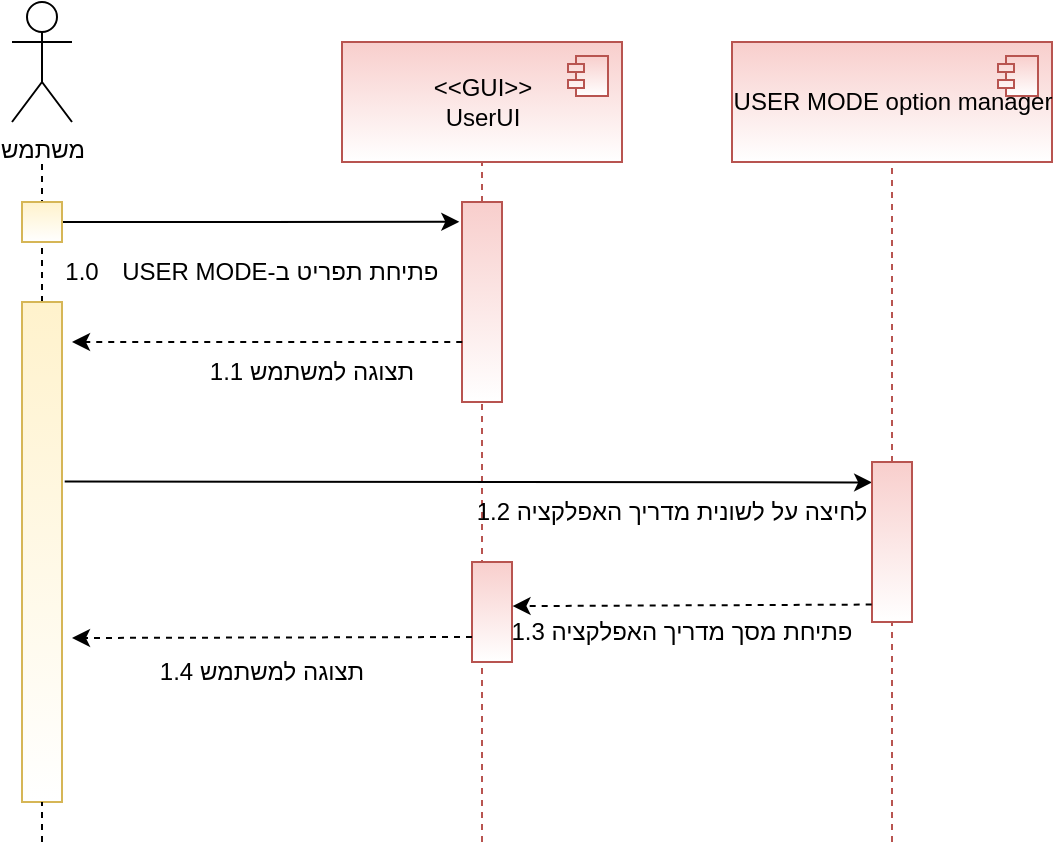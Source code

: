 <mxfile version="16.5.1" type="device"><diagram id="NQNrdyokiaG8pjqe4-te" name="Page-1"><mxGraphModel dx="1038" dy="649" grid="1" gridSize="10" guides="1" tooltips="1" connect="1" arrows="1" fold="1" page="1" pageScale="1" pageWidth="850" pageHeight="1100" math="0" shadow="0"><root><mxCell id="0"/><mxCell id="1" parent="0"/><mxCell id="AaOAH2jstlv7ZCyAOt1M-46" value="משתמש" style="shape=umlActor;verticalLabelPosition=bottom;verticalAlign=top;html=1;outlineConnect=0;gradientColor=#ffffff;" parent="1" vertex="1"><mxGeometry x="40" y="40" width="30" height="60" as="geometry"/></mxCell><mxCell id="AaOAH2jstlv7ZCyAOt1M-47" value="" style="endArrow=none;dashed=1;html=1;rounded=0;startArrow=none;" parent="1" source="AaOAH2jstlv7ZCyAOt1M-55" edge="1"><mxGeometry width="50" height="50" relative="1" as="geometry"><mxPoint x="55" y="500" as="sourcePoint"/><mxPoint x="55" y="120" as="targetPoint"/></mxGeometry></mxCell><mxCell id="AaOAH2jstlv7ZCyAOt1M-48" value="" style="endArrow=none;dashed=1;html=1;rounded=0;entryX=0.5;entryY=1;entryDx=0;entryDy=0;fillColor=#f8cecc;strokeColor=#b85450;startArrow=none;" parent="1" source="AaOAH2jstlv7ZCyAOt1M-52" edge="1"><mxGeometry width="50" height="50" relative="1" as="geometry"><mxPoint x="275" y="510" as="sourcePoint"/><mxPoint x="275" y="120" as="targetPoint"/></mxGeometry></mxCell><mxCell id="AaOAH2jstlv7ZCyAOt1M-49" value="" style="endArrow=none;dashed=1;html=1;rounded=0;entryX=0.5;entryY=1;entryDx=0;entryDy=0;fillColor=#f8cecc;strokeColor=#b85450;startArrow=none;" parent="1" source="AaOAH2jstlv7ZCyAOt1M-68" edge="1"><mxGeometry width="50" height="50" relative="1" as="geometry"><mxPoint x="475" y="520" as="sourcePoint"/><mxPoint x="480" y="120" as="targetPoint"/></mxGeometry></mxCell><mxCell id="AaOAH2jstlv7ZCyAOt1M-50" style="edgeStyle=orthogonalEdgeStyle;rounded=0;orthogonalLoop=1;jettySize=auto;html=1;entryX=-0.067;entryY=0.099;entryDx=0;entryDy=0;entryPerimeter=0;" parent="1" source="AaOAH2jstlv7ZCyAOt1M-51" target="AaOAH2jstlv7ZCyAOt1M-52" edge="1"><mxGeometry relative="1" as="geometry"><mxPoint x="200" y="154" as="targetPoint"/></mxGeometry></mxCell><mxCell id="AaOAH2jstlv7ZCyAOt1M-51" value="" style="rounded=0;whiteSpace=wrap;html=1;fillColor=#fff2cc;strokeColor=#d6b656;gradientColor=#ffffff;" parent="1" vertex="1"><mxGeometry x="45" y="140" width="20" height="20" as="geometry"/></mxCell><mxCell id="AaOAH2jstlv7ZCyAOt1M-52" value="" style="rounded=0;whiteSpace=wrap;html=1;fillColor=#f8cecc;strokeColor=#b85450;gradientColor=#ffffff;" parent="1" vertex="1"><mxGeometry x="265" y="140" width="20" height="100" as="geometry"/></mxCell><mxCell id="AaOAH2jstlv7ZCyAOt1M-53" value="" style="endArrow=none;dashed=1;html=1;rounded=0;entryX=0.5;entryY=1;entryDx=0;entryDy=0;fillColor=#f8cecc;strokeColor=#b85450;" parent="1" target="AaOAH2jstlv7ZCyAOt1M-52" edge="1"><mxGeometry width="50" height="50" relative="1" as="geometry"><mxPoint x="275" y="460" as="sourcePoint"/><mxPoint x="275" y="120" as="targetPoint"/></mxGeometry></mxCell><mxCell id="AaOAH2jstlv7ZCyAOt1M-54" value="פתיחת תפריט ב-USER MODE&amp;nbsp;" style="text;html=1;strokeColor=none;fillColor=none;align=center;verticalAlign=middle;whiteSpace=wrap;rounded=0;textDirection=rtl;" parent="1" vertex="1"><mxGeometry x="90" y="160" width="165" height="30" as="geometry"/></mxCell><mxCell id="AaOAH2jstlv7ZCyAOt1M-55" value="" style="rounded=0;whiteSpace=wrap;html=1;fillColor=#fff2cc;strokeColor=#d6b656;gradientColor=#ffffff;" parent="1" vertex="1"><mxGeometry x="45" y="190" width="20" height="250" as="geometry"/></mxCell><mxCell id="AaOAH2jstlv7ZCyAOt1M-56" value="" style="endArrow=none;dashed=1;html=1;rounded=0;" parent="1" target="AaOAH2jstlv7ZCyAOt1M-55" edge="1"><mxGeometry width="50" height="50" relative="1" as="geometry"><mxPoint x="55" y="460" as="sourcePoint"/><mxPoint x="55" y="120" as="targetPoint"/></mxGeometry></mxCell><mxCell id="AaOAH2jstlv7ZCyAOt1M-57" value="" style="endArrow=classic;html=1;rounded=0;exitX=0.006;exitY=0.7;exitDx=0;exitDy=0;exitPerimeter=0;dashed=1;" parent="1" source="AaOAH2jstlv7ZCyAOt1M-52" edge="1"><mxGeometry width="50" height="50" relative="1" as="geometry"><mxPoint x="250" y="209" as="sourcePoint"/><mxPoint x="70" y="210" as="targetPoint"/></mxGeometry></mxCell><mxCell id="AaOAH2jstlv7ZCyAOt1M-58" value="תצוגה למשתמש 1.1" style="text;html=1;strokeColor=none;fillColor=none;align=center;verticalAlign=middle;whiteSpace=wrap;rounded=0;textDirection=rtl;" parent="1" vertex="1"><mxGeometry x="135" y="210" width="110" height="30" as="geometry"/></mxCell><mxCell id="AaOAH2jstlv7ZCyAOt1M-60" value="" style="endArrow=classic;html=1;rounded=0;entryX=0.004;entryY=0.128;entryDx=0;entryDy=0;entryPerimeter=0;exitX=1.067;exitY=0.359;exitDx=0;exitDy=0;exitPerimeter=0;" parent="1" source="AaOAH2jstlv7ZCyAOt1M-55" target="AaOAH2jstlv7ZCyAOt1M-68" edge="1"><mxGeometry width="50" height="50" relative="1" as="geometry"><mxPoint x="125" y="299" as="sourcePoint"/><mxPoint x="465" y="283" as="targetPoint"/></mxGeometry></mxCell><mxCell id="AaOAH2jstlv7ZCyAOt1M-61" value="לחיצה על לשונית מדריך האפלקציה 1.2" style="text;html=1;strokeColor=none;fillColor=none;align=center;verticalAlign=middle;whiteSpace=wrap;rounded=0;textDirection=rtl;" parent="1" vertex="1"><mxGeometry x="270" y="280" width="200" height="30" as="geometry"/></mxCell><mxCell id="AaOAH2jstlv7ZCyAOt1M-62" value="&lt;span&gt;&amp;lt;&amp;lt;GUI&amp;gt;&amp;gt;&lt;/span&gt;&lt;br&gt;&lt;span&gt;UserUI&lt;/span&gt;" style="html=1;dropTarget=0;fillColor=#f8cecc;strokeColor=#b85450;gradientColor=#ffffff;" parent="1" vertex="1"><mxGeometry x="205" y="60" width="140" height="60" as="geometry"/></mxCell><mxCell id="AaOAH2jstlv7ZCyAOt1M-63" value="" style="shape=module;jettyWidth=8;jettyHeight=4;fillColor=#f8cecc;strokeColor=#b85450;gradientColor=#ffffff;" parent="AaOAH2jstlv7ZCyAOt1M-62" vertex="1"><mxGeometry x="1" width="20" height="20" relative="1" as="geometry"><mxPoint x="-27" y="7" as="offset"/></mxGeometry></mxCell><mxCell id="AaOAH2jstlv7ZCyAOt1M-68" value="" style="rounded=0;whiteSpace=wrap;html=1;fillColor=#f8cecc;strokeColor=#b85450;gradientColor=#ffffff;" parent="1" vertex="1"><mxGeometry x="470" y="270" width="20" height="80" as="geometry"/></mxCell><mxCell id="AaOAH2jstlv7ZCyAOt1M-69" value="" style="endArrow=none;dashed=1;html=1;rounded=0;entryX=0.5;entryY=1;entryDx=0;entryDy=0;fillColor=#f8cecc;strokeColor=#b85450;" parent="1" target="AaOAH2jstlv7ZCyAOt1M-68" edge="1"><mxGeometry width="50" height="50" relative="1" as="geometry"><mxPoint x="480" y="460" as="sourcePoint"/><mxPoint x="475" y="160" as="targetPoint"/></mxGeometry></mxCell><mxCell id="AaOAH2jstlv7ZCyAOt1M-75" value="פתיחת מסך מדריך האפלקציה 1.3" style="text;html=1;strokeColor=none;fillColor=none;align=center;verticalAlign=middle;whiteSpace=wrap;rounded=0;textDirection=rtl;" parent="1" vertex="1"><mxGeometry x="280" y="340" width="190" height="30" as="geometry"/></mxCell><mxCell id="AaOAH2jstlv7ZCyAOt1M-76" value="" style="rounded=0;whiteSpace=wrap;html=1;fillColor=#f8cecc;strokeColor=#b85450;gradientColor=#ffffff;" parent="1" vertex="1"><mxGeometry x="270" y="320" width="20" height="50" as="geometry"/></mxCell><mxCell id="AaOAH2jstlv7ZCyAOt1M-89" value="תצוגה למשתמש 1.4" style="text;html=1;strokeColor=none;fillColor=none;align=center;verticalAlign=middle;whiteSpace=wrap;rounded=0;textDirection=rtl;" parent="1" vertex="1"><mxGeometry x="110" y="360" width="110" height="30" as="geometry"/></mxCell><mxCell id="OTiqMCp2tDmLmmx-U4D0-1" value="1.0" style="text;html=1;strokeColor=none;fillColor=none;align=center;verticalAlign=middle;whiteSpace=wrap;rounded=0;" parent="1" vertex="1"><mxGeometry x="65" y="160" width="20" height="30" as="geometry"/></mxCell><mxCell id="mBlaZ0nSmhgrQR17tkNB-1" value="" style="endArrow=classic;html=1;rounded=0;exitX=-0.008;exitY=0.891;exitDx=0;exitDy=0;entryX=1.013;entryY=0.441;entryDx=0;entryDy=0;exitPerimeter=0;entryPerimeter=0;dashed=1;" parent="1" source="AaOAH2jstlv7ZCyAOt1M-68" target="AaOAH2jstlv7ZCyAOt1M-76" edge="1"><mxGeometry width="50" height="50" relative="1" as="geometry"><mxPoint x="670" y="382.5" as="sourcePoint"/><mxPoint x="410" y="260" as="targetPoint"/></mxGeometry></mxCell><mxCell id="mBlaZ0nSmhgrQR17tkNB-2" value="" style="endArrow=classic;html=1;rounded=0;exitX=0;exitY=0.75;exitDx=0;exitDy=0;dashed=1;" parent="1" source="AaOAH2jstlv7ZCyAOt1M-76" edge="1"><mxGeometry width="50" height="50" relative="1" as="geometry"><mxPoint x="190" y="320" as="sourcePoint"/><mxPoint x="70" y="358" as="targetPoint"/></mxGeometry></mxCell><mxCell id="rHOpnUfZfX3vEd9uHDln-3" value="&lt;span&gt;USER MODE option manager&lt;/span&gt;" style="html=1;dropTarget=0;fillColor=#f8cecc;strokeColor=#b85450;gradientColor=#ffffff;" parent="1" vertex="1"><mxGeometry x="400" y="60" width="160" height="60" as="geometry"/></mxCell><mxCell id="rHOpnUfZfX3vEd9uHDln-4" value="" style="shape=module;jettyWidth=8;jettyHeight=4;fillColor=#f8cecc;strokeColor=#b85450;gradientColor=#ffffff;" parent="rHOpnUfZfX3vEd9uHDln-3" vertex="1"><mxGeometry x="1" width="20" height="20" relative="1" as="geometry"><mxPoint x="-27" y="7" as="offset"/></mxGeometry></mxCell></root></mxGraphModel></diagram></mxfile>